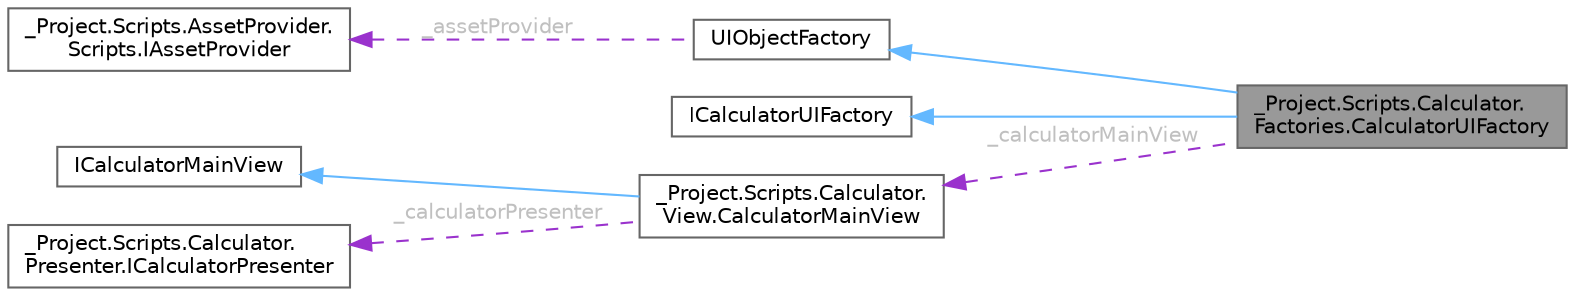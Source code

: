 digraph "_Project.Scripts.Calculator.Factories.CalculatorUIFactory"
{
 // LATEX_PDF_SIZE
  bgcolor="transparent";
  edge [fontname=Helvetica,fontsize=10,labelfontname=Helvetica,labelfontsize=10];
  node [fontname=Helvetica,fontsize=10,shape=box,height=0.2,width=0.4];
  rankdir="LR";
  Node1 [id="Node000001",label="_Project.Scripts.Calculator.\lFactories.CalculatorUIFactory",height=0.2,width=0.4,color="gray40", fillcolor="grey60", style="filled", fontcolor="black",tooltip="Класс, отвечающий за создание объектов UI калькулятора"];
  Node2 -> Node1 [id="edge7_Node000001_Node000002",dir="back",color="steelblue1",style="solid",tooltip=" "];
  Node2 [id="Node000002",label="UIObjectFactory",height=0.2,width=0.4,color="gray40", fillcolor="white", style="filled",URL="$class___project_1_1_scripts_1_1_u_i_factory_1_1_u_i_object_factory.html",tooltip="Универсальный класс-фабрика для создания UI объектов"];
  Node3 -> Node2 [id="edge8_Node000002_Node000003",dir="back",color="darkorchid3",style="dashed",tooltip=" ",label=" _assetProvider",fontcolor="grey" ];
  Node3 [id="Node000003",label="_Project.Scripts.AssetProvider.\lScripts.IAssetProvider",height=0.2,width=0.4,color="gray40", fillcolor="white", style="filled",URL="$interface___project_1_1_scripts_1_1_asset_provider_1_1_scripts_1_1_i_asset_provider.html",tooltip="Интерфейс, описывающий методы взаимодействия с поставщиком ресурсов"];
  Node4 -> Node1 [id="edge9_Node000001_Node000004",dir="back",color="steelblue1",style="solid",tooltip=" "];
  Node4 [id="Node000004",label="ICalculatorUIFactory",height=0.2,width=0.4,color="gray40", fillcolor="white", style="filled",URL="$interface___project_1_1_scripts_1_1_calculator_1_1_factories_1_1_i_calculator_u_i_factory.html",tooltip="Интерфейс, описывающий методы создания и уничтожения объектов UI калькулятора"];
  Node5 -> Node1 [id="edge10_Node000001_Node000005",dir="back",color="darkorchid3",style="dashed",tooltip=" ",label=" _calculatorMainView",fontcolor="grey" ];
  Node5 [id="Node000005",label="_Project.Scripts.Calculator.\lView.CalculatorMainView",height=0.2,width=0.4,color="gray40", fillcolor="white", style="filled",URL="$class___project_1_1_scripts_1_1_calculator_1_1_view_1_1_calculator_main_view.html",tooltip="Класс, описывающий вид калькулятора"];
  Node6 -> Node5 [id="edge11_Node000005_Node000006",dir="back",color="steelblue1",style="solid",tooltip=" "];
  Node6 [id="Node000006",label="ICalculatorMainView",height=0.2,width=0.4,color="gray40", fillcolor="white", style="filled",URL="$interface___project_1_1_scripts_1_1_calculator_1_1_view_1_1_i_calculator_main_view.html",tooltip="Интерфейс, описывающий вид калькулятора"];
  Node7 -> Node5 [id="edge12_Node000005_Node000007",dir="back",color="darkorchid3",style="dashed",tooltip=" ",label=" _calculatorPresenter",fontcolor="grey" ];
  Node7 [id="Node000007",label="_Project.Scripts.Calculator.\lPresenter.ICalculatorPresenter",height=0.2,width=0.4,color="gray40", fillcolor="white", style="filled",URL="$interface___project_1_1_scripts_1_1_calculator_1_1_presenter_1_1_i_calculator_presenter.html",tooltip="Интерфейс, описывающий презентер часть калькулятора"];
}
